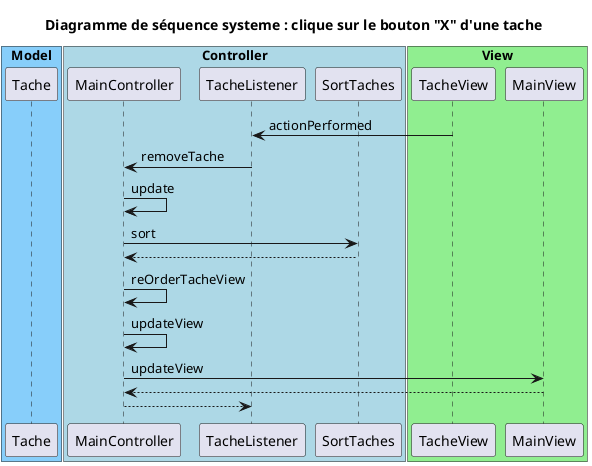 @startuml


title Diagramme de séquence systeme : clique sur le bouton "X" d'une tache

box "Model" #LightSkyBlue
	participant Tache
end box

box "Controller" #LightBlue
	participant MainController
	participant TacheListener
	participant SortTaches
end box

box "View" #LightGreen
    participant TacheView
	participant MainView
end box



TacheView -> TacheListener : actionPerformed

TacheListener -> MainController : removeTache

MainController -> MainController : update
MainController -> SortTaches : sort
SortTaches --> MainController

MainController -> MainController : reOrderTacheView
MainController -> MainController : updateView

MainController -> MainView : updateView
MainView --> MainController

MainController --> TacheListener


@enduml